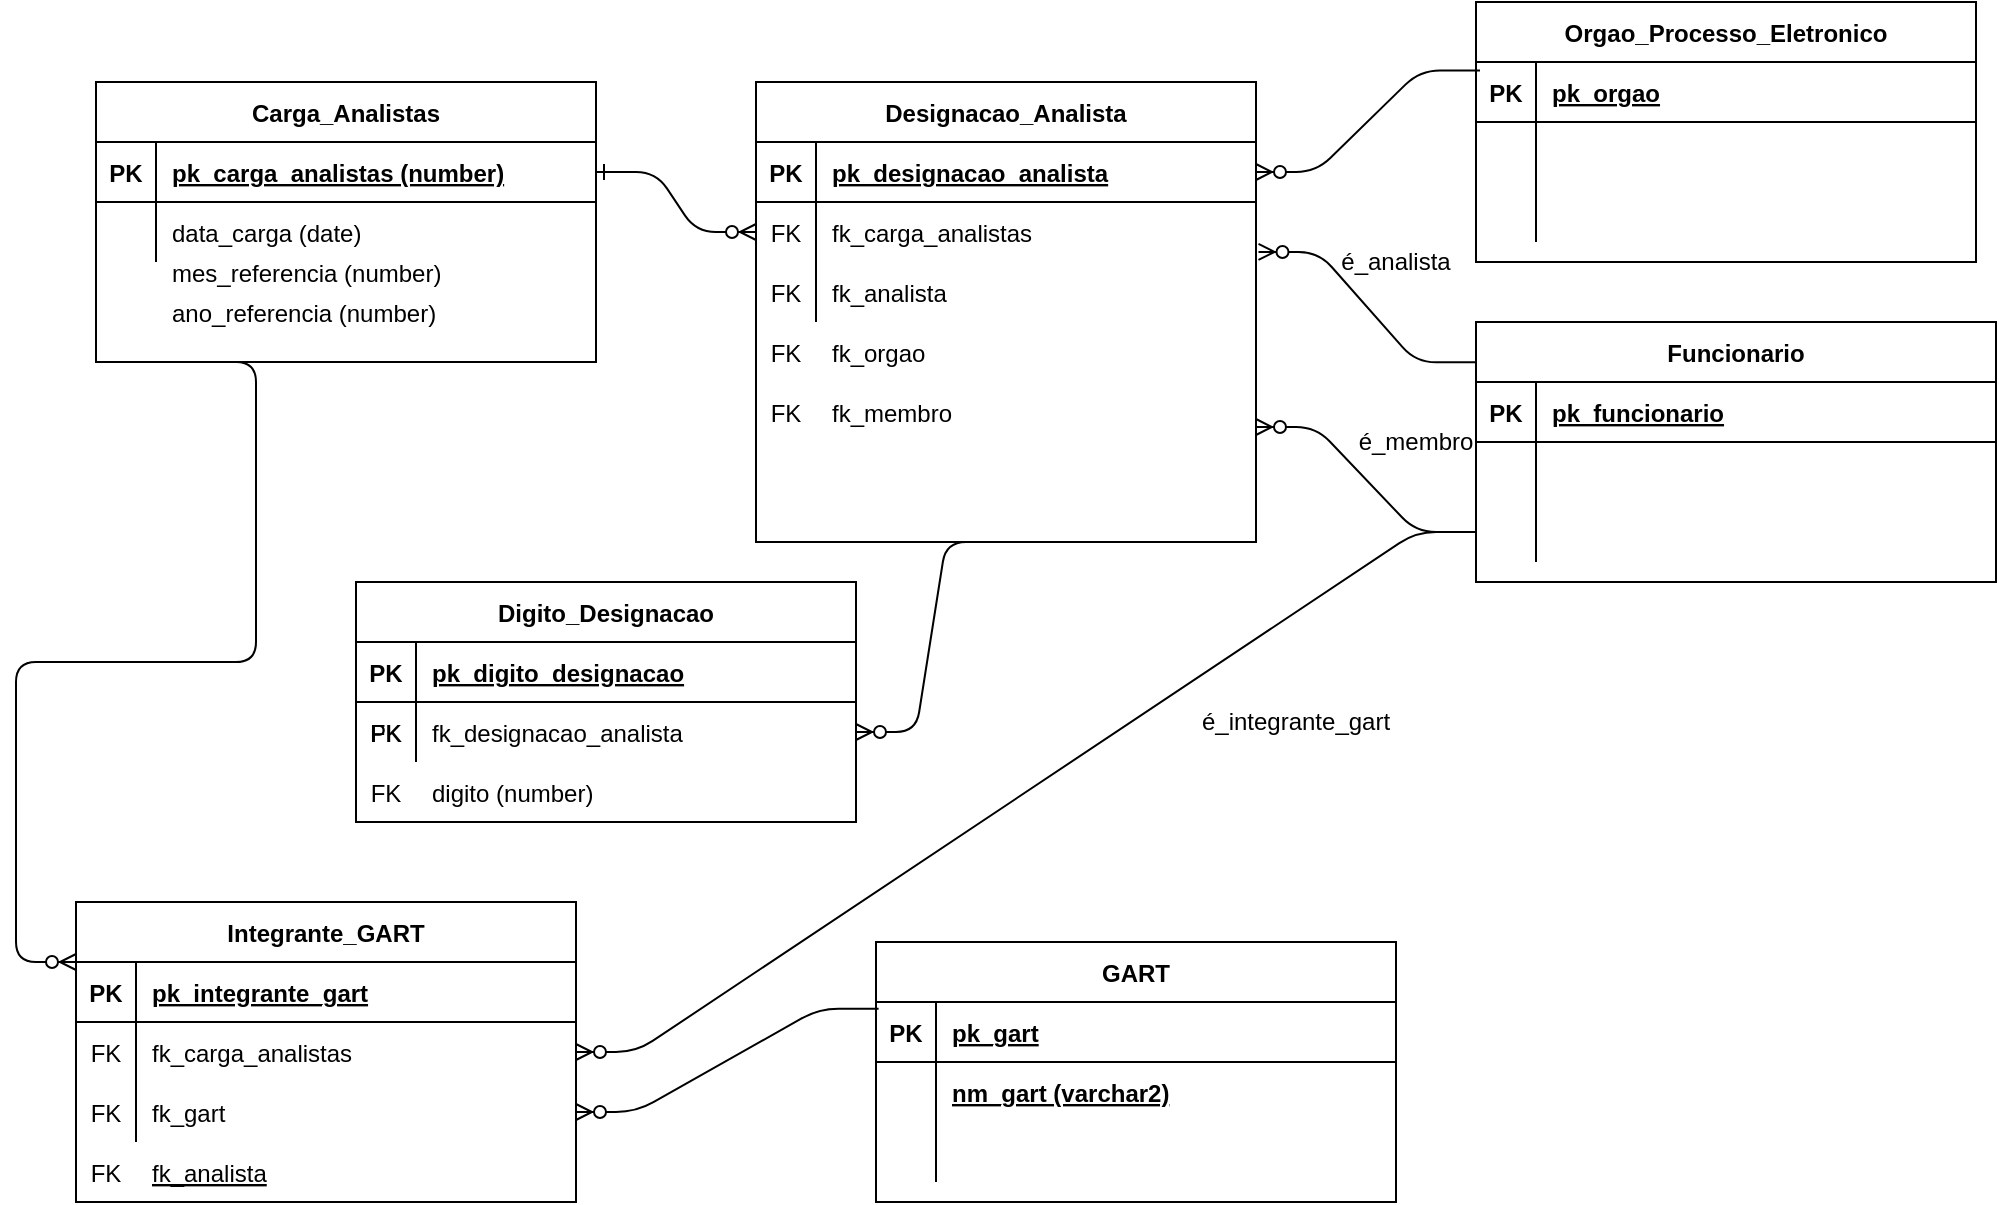 <mxfile version="14.2.7" type="github">
  <diagram id="R2lEEEUBdFMjLlhIrx00" name="Page-1">
    <mxGraphModel dx="1048" dy="436" grid="1" gridSize="10" guides="1" tooltips="1" connect="1" arrows="1" fold="1" page="1" pageScale="1" pageWidth="1169" pageHeight="827" math="0" shadow="0" extFonts="Permanent Marker^https://fonts.googleapis.com/css?family=Permanent+Marker">
      <root>
        <mxCell id="0" />
        <mxCell id="1" parent="0" />
        <mxCell id="O_Yg95A6slMmNf9EX-Gv-22" value="PK" style="shape=partialRectangle;overflow=hidden;connectable=0;fillColor=none;top=0;left=0;bottom=0;right=0;fontStyle=0;" vertex="1" parent="1">
          <mxGeometry x="250" y="430" width="30" height="30" as="geometry" />
        </mxCell>
        <mxCell id="C-vyLk0tnHw3VtMMgP7b-1" value="" style="edgeStyle=entityRelationEdgeStyle;endArrow=ERzeroToMany;startArrow=ERone;endFill=1;startFill=0;" parent="1" source="C-vyLk0tnHw3VtMMgP7b-24" target="C-vyLk0tnHw3VtMMgP7b-6" edge="1">
          <mxGeometry width="100" height="100" relative="1" as="geometry">
            <mxPoint x="340" y="720" as="sourcePoint" />
            <mxPoint x="440" y="620" as="targetPoint" />
          </mxGeometry>
        </mxCell>
        <mxCell id="C-vyLk0tnHw3VtMMgP7b-2" value="Designacao_Analista" style="shape=table;startSize=30;container=1;collapsible=1;childLayout=tableLayout;fixedRows=1;rowLines=0;fontStyle=1;align=center;resizeLast=1;" parent="1" vertex="1">
          <mxGeometry x="450" y="120" width="250" height="230" as="geometry" />
        </mxCell>
        <mxCell id="C-vyLk0tnHw3VtMMgP7b-3" value="" style="shape=partialRectangle;collapsible=0;dropTarget=0;pointerEvents=0;fillColor=none;points=[[0,0.5],[1,0.5]];portConstraint=eastwest;top=0;left=0;right=0;bottom=1;" parent="C-vyLk0tnHw3VtMMgP7b-2" vertex="1">
          <mxGeometry y="30" width="250" height="30" as="geometry" />
        </mxCell>
        <mxCell id="C-vyLk0tnHw3VtMMgP7b-4" value="PK" style="shape=partialRectangle;overflow=hidden;connectable=0;fillColor=none;top=0;left=0;bottom=0;right=0;fontStyle=1;" parent="C-vyLk0tnHw3VtMMgP7b-3" vertex="1">
          <mxGeometry width="30" height="30" as="geometry" />
        </mxCell>
        <mxCell id="C-vyLk0tnHw3VtMMgP7b-5" value="pk_designacao_analista" style="shape=partialRectangle;overflow=hidden;connectable=0;fillColor=none;top=0;left=0;bottom=0;right=0;align=left;spacingLeft=6;fontStyle=5;" parent="C-vyLk0tnHw3VtMMgP7b-3" vertex="1">
          <mxGeometry x="30" width="220" height="30" as="geometry" />
        </mxCell>
        <mxCell id="C-vyLk0tnHw3VtMMgP7b-6" value="" style="shape=partialRectangle;collapsible=0;dropTarget=0;pointerEvents=0;fillColor=none;points=[[0,0.5],[1,0.5]];portConstraint=eastwest;top=0;left=0;right=0;bottom=0;" parent="C-vyLk0tnHw3VtMMgP7b-2" vertex="1">
          <mxGeometry y="60" width="250" height="30" as="geometry" />
        </mxCell>
        <mxCell id="C-vyLk0tnHw3VtMMgP7b-7" value="FK" style="shape=partialRectangle;overflow=hidden;connectable=0;fillColor=none;top=0;left=0;bottom=0;right=0;" parent="C-vyLk0tnHw3VtMMgP7b-6" vertex="1">
          <mxGeometry width="30" height="30" as="geometry" />
        </mxCell>
        <mxCell id="C-vyLk0tnHw3VtMMgP7b-8" value="fk_carga_analistas" style="shape=partialRectangle;overflow=hidden;connectable=0;fillColor=none;top=0;left=0;bottom=0;right=0;align=left;spacingLeft=6;" parent="C-vyLk0tnHw3VtMMgP7b-6" vertex="1">
          <mxGeometry x="30" width="220" height="30" as="geometry" />
        </mxCell>
        <mxCell id="C-vyLk0tnHw3VtMMgP7b-9" value="" style="shape=partialRectangle;collapsible=0;dropTarget=0;pointerEvents=0;fillColor=none;points=[[0,0.5],[1,0.5]];portConstraint=eastwest;top=0;left=0;right=0;bottom=0;" parent="C-vyLk0tnHw3VtMMgP7b-2" vertex="1">
          <mxGeometry y="90" width="250" height="30" as="geometry" />
        </mxCell>
        <mxCell id="C-vyLk0tnHw3VtMMgP7b-10" value="" style="shape=partialRectangle;overflow=hidden;connectable=0;fillColor=none;top=0;left=0;bottom=0;right=0;" parent="C-vyLk0tnHw3VtMMgP7b-9" vertex="1">
          <mxGeometry width="30" height="30" as="geometry" />
        </mxCell>
        <mxCell id="C-vyLk0tnHw3VtMMgP7b-11" value="fk_analista" style="shape=partialRectangle;overflow=hidden;connectable=0;fillColor=none;top=0;left=0;bottom=0;right=0;align=left;spacingLeft=6;" parent="C-vyLk0tnHw3VtMMgP7b-9" vertex="1">
          <mxGeometry x="30" width="220" height="30" as="geometry" />
        </mxCell>
        <mxCell id="C-vyLk0tnHw3VtMMgP7b-13" value="Orgao_Processo_Eletronico" style="shape=table;startSize=30;container=1;collapsible=1;childLayout=tableLayout;fixedRows=1;rowLines=0;fontStyle=1;align=center;resizeLast=1;" parent="1" vertex="1">
          <mxGeometry x="810" y="80" width="250" height="130" as="geometry" />
        </mxCell>
        <mxCell id="C-vyLk0tnHw3VtMMgP7b-14" value="" style="shape=partialRectangle;collapsible=0;dropTarget=0;pointerEvents=0;fillColor=none;points=[[0,0.5],[1,0.5]];portConstraint=eastwest;top=0;left=0;right=0;bottom=1;" parent="C-vyLk0tnHw3VtMMgP7b-13" vertex="1">
          <mxGeometry y="30" width="250" height="30" as="geometry" />
        </mxCell>
        <mxCell id="C-vyLk0tnHw3VtMMgP7b-15" value="PK" style="shape=partialRectangle;overflow=hidden;connectable=0;fillColor=none;top=0;left=0;bottom=0;right=0;fontStyle=1;" parent="C-vyLk0tnHw3VtMMgP7b-14" vertex="1">
          <mxGeometry width="30" height="30" as="geometry" />
        </mxCell>
        <mxCell id="C-vyLk0tnHw3VtMMgP7b-16" value="pk_orgao" style="shape=partialRectangle;overflow=hidden;connectable=0;fillColor=none;top=0;left=0;bottom=0;right=0;align=left;spacingLeft=6;fontStyle=5;" parent="C-vyLk0tnHw3VtMMgP7b-14" vertex="1">
          <mxGeometry x="30" width="220" height="30" as="geometry" />
        </mxCell>
        <mxCell id="C-vyLk0tnHw3VtMMgP7b-17" value="" style="shape=partialRectangle;collapsible=0;dropTarget=0;pointerEvents=0;fillColor=none;points=[[0,0.5],[1,0.5]];portConstraint=eastwest;top=0;left=0;right=0;bottom=0;" parent="C-vyLk0tnHw3VtMMgP7b-13" vertex="1">
          <mxGeometry y="60" width="250" height="30" as="geometry" />
        </mxCell>
        <mxCell id="C-vyLk0tnHw3VtMMgP7b-18" value="" style="shape=partialRectangle;overflow=hidden;connectable=0;fillColor=none;top=0;left=0;bottom=0;right=0;" parent="C-vyLk0tnHw3VtMMgP7b-17" vertex="1">
          <mxGeometry width="30" height="30" as="geometry" />
        </mxCell>
        <mxCell id="C-vyLk0tnHw3VtMMgP7b-19" value="" style="shape=partialRectangle;overflow=hidden;connectable=0;fillColor=none;top=0;left=0;bottom=0;right=0;align=left;spacingLeft=6;" parent="C-vyLk0tnHw3VtMMgP7b-17" vertex="1">
          <mxGeometry x="30" width="220" height="30" as="geometry" />
        </mxCell>
        <mxCell id="C-vyLk0tnHw3VtMMgP7b-20" value="" style="shape=partialRectangle;collapsible=0;dropTarget=0;pointerEvents=0;fillColor=none;points=[[0,0.5],[1,0.5]];portConstraint=eastwest;top=0;left=0;right=0;bottom=0;" parent="C-vyLk0tnHw3VtMMgP7b-13" vertex="1">
          <mxGeometry y="90" width="250" height="30" as="geometry" />
        </mxCell>
        <mxCell id="C-vyLk0tnHw3VtMMgP7b-21" value="" style="shape=partialRectangle;overflow=hidden;connectable=0;fillColor=none;top=0;left=0;bottom=0;right=0;" parent="C-vyLk0tnHw3VtMMgP7b-20" vertex="1">
          <mxGeometry width="30" height="30" as="geometry" />
        </mxCell>
        <mxCell id="C-vyLk0tnHw3VtMMgP7b-22" value="" style="shape=partialRectangle;overflow=hidden;connectable=0;fillColor=none;top=0;left=0;bottom=0;right=0;align=left;spacingLeft=6;" parent="C-vyLk0tnHw3VtMMgP7b-20" vertex="1">
          <mxGeometry x="30" width="220" height="30" as="geometry" />
        </mxCell>
        <mxCell id="C-vyLk0tnHw3VtMMgP7b-23" value="Carga_Analistas" style="shape=table;startSize=30;container=1;collapsible=1;childLayout=tableLayout;fixedRows=1;rowLines=0;fontStyle=1;align=center;resizeLast=1;" parent="1" vertex="1">
          <mxGeometry x="120" y="120" width="250" height="140" as="geometry" />
        </mxCell>
        <mxCell id="C-vyLk0tnHw3VtMMgP7b-24" value="" style="shape=partialRectangle;collapsible=0;dropTarget=0;pointerEvents=0;fillColor=none;points=[[0,0.5],[1,0.5]];portConstraint=eastwest;top=0;left=0;right=0;bottom=1;" parent="C-vyLk0tnHw3VtMMgP7b-23" vertex="1">
          <mxGeometry y="30" width="250" height="30" as="geometry" />
        </mxCell>
        <mxCell id="C-vyLk0tnHw3VtMMgP7b-25" value="PK" style="shape=partialRectangle;overflow=hidden;connectable=0;fillColor=none;top=0;left=0;bottom=0;right=0;fontStyle=1;" parent="C-vyLk0tnHw3VtMMgP7b-24" vertex="1">
          <mxGeometry width="30" height="30" as="geometry" />
        </mxCell>
        <mxCell id="C-vyLk0tnHw3VtMMgP7b-26" value="pk_carga_analistas (number)" style="shape=partialRectangle;overflow=hidden;connectable=0;fillColor=none;top=0;left=0;bottom=0;right=0;align=left;spacingLeft=6;fontStyle=5;" parent="C-vyLk0tnHw3VtMMgP7b-24" vertex="1">
          <mxGeometry x="30" width="220" height="30" as="geometry" />
        </mxCell>
        <mxCell id="C-vyLk0tnHw3VtMMgP7b-27" value="" style="shape=partialRectangle;collapsible=0;dropTarget=0;pointerEvents=0;fillColor=none;points=[[0,0.5],[1,0.5]];portConstraint=eastwest;top=0;left=0;right=0;bottom=0;" parent="C-vyLk0tnHw3VtMMgP7b-23" vertex="1">
          <mxGeometry y="60" width="250" height="30" as="geometry" />
        </mxCell>
        <mxCell id="C-vyLk0tnHw3VtMMgP7b-28" value="" style="shape=partialRectangle;overflow=hidden;connectable=0;fillColor=none;top=0;left=0;bottom=0;right=0;" parent="C-vyLk0tnHw3VtMMgP7b-27" vertex="1">
          <mxGeometry width="30" height="30" as="geometry" />
        </mxCell>
        <mxCell id="C-vyLk0tnHw3VtMMgP7b-29" value="data_carga (date)" style="shape=partialRectangle;overflow=hidden;connectable=0;fillColor=none;top=0;left=0;bottom=0;right=0;align=left;spacingLeft=6;" parent="C-vyLk0tnHw3VtMMgP7b-27" vertex="1">
          <mxGeometry x="30" width="220" height="30" as="geometry" />
        </mxCell>
        <mxCell id="O_Yg95A6slMmNf9EX-Gv-1" value="Digito_Designacao" style="shape=table;startSize=30;container=1;collapsible=1;childLayout=tableLayout;fixedRows=1;rowLines=0;fontStyle=1;align=center;resizeLast=1;" vertex="1" parent="1">
          <mxGeometry x="250" y="370" width="250" height="120" as="geometry" />
        </mxCell>
        <mxCell id="O_Yg95A6slMmNf9EX-Gv-2" value="" style="shape=partialRectangle;collapsible=0;dropTarget=0;pointerEvents=0;fillColor=none;points=[[0,0.5],[1,0.5]];portConstraint=eastwest;top=0;left=0;right=0;bottom=1;" vertex="1" parent="O_Yg95A6slMmNf9EX-Gv-1">
          <mxGeometry y="30" width="250" height="30" as="geometry" />
        </mxCell>
        <mxCell id="O_Yg95A6slMmNf9EX-Gv-3" value="PK" style="shape=partialRectangle;overflow=hidden;connectable=0;fillColor=none;top=0;left=0;bottom=0;right=0;fontStyle=1;" vertex="1" parent="O_Yg95A6slMmNf9EX-Gv-2">
          <mxGeometry width="30" height="30" as="geometry" />
        </mxCell>
        <mxCell id="O_Yg95A6slMmNf9EX-Gv-4" value="pk_digito_designacao" style="shape=partialRectangle;overflow=hidden;connectable=0;fillColor=none;top=0;left=0;bottom=0;right=0;align=left;spacingLeft=6;fontStyle=5;" vertex="1" parent="O_Yg95A6slMmNf9EX-Gv-2">
          <mxGeometry x="30" width="220" height="30" as="geometry" />
        </mxCell>
        <mxCell id="O_Yg95A6slMmNf9EX-Gv-5" value="" style="shape=partialRectangle;collapsible=0;dropTarget=0;pointerEvents=0;fillColor=none;points=[[0,0.5],[1,0.5]];portConstraint=eastwest;top=0;left=0;right=0;bottom=0;" vertex="1" parent="O_Yg95A6slMmNf9EX-Gv-1">
          <mxGeometry y="60" width="250" height="30" as="geometry" />
        </mxCell>
        <mxCell id="O_Yg95A6slMmNf9EX-Gv-6" value="FK" style="shape=partialRectangle;overflow=hidden;connectable=0;fillColor=none;top=0;left=0;bottom=0;right=0;" vertex="1" parent="O_Yg95A6slMmNf9EX-Gv-5">
          <mxGeometry width="30" height="30" as="geometry" />
        </mxCell>
        <mxCell id="O_Yg95A6slMmNf9EX-Gv-7" value="fk_designacao_analista" style="shape=partialRectangle;overflow=hidden;connectable=0;fillColor=none;top=0;left=0;bottom=0;right=0;align=left;spacingLeft=6;" vertex="1" parent="O_Yg95A6slMmNf9EX-Gv-5">
          <mxGeometry x="30" width="220" height="30" as="geometry" />
        </mxCell>
        <mxCell id="O_Yg95A6slMmNf9EX-Gv-8" value="" style="edgeStyle=entityRelationEdgeStyle;fontSize=12;html=1;endArrow=ERzeroToMany;endFill=1;exitX=0.008;exitY=0.14;exitDx=0;exitDy=0;exitPerimeter=0;entryX=1;entryY=0.5;entryDx=0;entryDy=0;" edge="1" parent="1" source="C-vyLk0tnHw3VtMMgP7b-14" target="C-vyLk0tnHw3VtMMgP7b-3">
          <mxGeometry width="100" height="100" relative="1" as="geometry">
            <mxPoint x="570" y="310" as="sourcePoint" />
            <mxPoint x="670" y="210" as="targetPoint" />
          </mxGeometry>
        </mxCell>
        <mxCell id="O_Yg95A6slMmNf9EX-Gv-9" value="Funcionario" style="shape=table;startSize=30;container=1;collapsible=1;childLayout=tableLayout;fixedRows=1;rowLines=0;fontStyle=1;align=center;resizeLast=1;" vertex="1" parent="1">
          <mxGeometry x="810" y="240" width="260" height="130" as="geometry" />
        </mxCell>
        <mxCell id="O_Yg95A6slMmNf9EX-Gv-10" value="" style="shape=partialRectangle;collapsible=0;dropTarget=0;pointerEvents=0;fillColor=none;points=[[0,0.5],[1,0.5]];portConstraint=eastwest;top=0;left=0;right=0;bottom=1;" vertex="1" parent="O_Yg95A6slMmNf9EX-Gv-9">
          <mxGeometry y="30" width="260" height="30" as="geometry" />
        </mxCell>
        <mxCell id="O_Yg95A6slMmNf9EX-Gv-11" value="PK" style="shape=partialRectangle;overflow=hidden;connectable=0;fillColor=none;top=0;left=0;bottom=0;right=0;fontStyle=1;" vertex="1" parent="O_Yg95A6slMmNf9EX-Gv-10">
          <mxGeometry width="30" height="30" as="geometry" />
        </mxCell>
        <mxCell id="O_Yg95A6slMmNf9EX-Gv-12" value="pk_funcionario" style="shape=partialRectangle;overflow=hidden;connectable=0;fillColor=none;top=0;left=0;bottom=0;right=0;align=left;spacingLeft=6;fontStyle=5;" vertex="1" parent="O_Yg95A6slMmNf9EX-Gv-10">
          <mxGeometry x="30" width="230" height="30" as="geometry" />
        </mxCell>
        <mxCell id="O_Yg95A6slMmNf9EX-Gv-13" value="" style="shape=partialRectangle;collapsible=0;dropTarget=0;pointerEvents=0;fillColor=none;points=[[0,0.5],[1,0.5]];portConstraint=eastwest;top=0;left=0;right=0;bottom=0;" vertex="1" parent="O_Yg95A6slMmNf9EX-Gv-9">
          <mxGeometry y="60" width="260" height="30" as="geometry" />
        </mxCell>
        <mxCell id="O_Yg95A6slMmNf9EX-Gv-14" value="" style="shape=partialRectangle;overflow=hidden;connectable=0;fillColor=none;top=0;left=0;bottom=0;right=0;" vertex="1" parent="O_Yg95A6slMmNf9EX-Gv-13">
          <mxGeometry width="30" height="30" as="geometry" />
        </mxCell>
        <mxCell id="O_Yg95A6slMmNf9EX-Gv-15" value="" style="shape=partialRectangle;overflow=hidden;connectable=0;fillColor=none;top=0;left=0;bottom=0;right=0;align=left;spacingLeft=6;" vertex="1" parent="O_Yg95A6slMmNf9EX-Gv-13">
          <mxGeometry x="30" width="230" height="30" as="geometry" />
        </mxCell>
        <mxCell id="O_Yg95A6slMmNf9EX-Gv-16" value="" style="shape=partialRectangle;collapsible=0;dropTarget=0;pointerEvents=0;fillColor=none;points=[[0,0.5],[1,0.5]];portConstraint=eastwest;top=0;left=0;right=0;bottom=0;" vertex="1" parent="O_Yg95A6slMmNf9EX-Gv-9">
          <mxGeometry y="90" width="260" height="30" as="geometry" />
        </mxCell>
        <mxCell id="O_Yg95A6slMmNf9EX-Gv-17" value="" style="shape=partialRectangle;overflow=hidden;connectable=0;fillColor=none;top=0;left=0;bottom=0;right=0;" vertex="1" parent="O_Yg95A6slMmNf9EX-Gv-16">
          <mxGeometry width="30" height="30" as="geometry" />
        </mxCell>
        <mxCell id="O_Yg95A6slMmNf9EX-Gv-18" value="" style="shape=partialRectangle;overflow=hidden;connectable=0;fillColor=none;top=0;left=0;bottom=0;right=0;align=left;spacingLeft=6;" vertex="1" parent="O_Yg95A6slMmNf9EX-Gv-16">
          <mxGeometry x="30" width="230" height="30" as="geometry" />
        </mxCell>
        <mxCell id="O_Yg95A6slMmNf9EX-Gv-19" value="" style="edgeStyle=entityRelationEdgeStyle;fontSize=12;html=1;endArrow=ERzeroToMany;endFill=1;exitX=0;exitY=0.155;exitDx=0;exitDy=0;exitPerimeter=0;entryX=1.005;entryY=0.833;entryDx=0;entryDy=0;entryPerimeter=0;" edge="1" parent="1" source="O_Yg95A6slMmNf9EX-Gv-9" target="C-vyLk0tnHw3VtMMgP7b-6">
          <mxGeometry width="100" height="100" relative="1" as="geometry">
            <mxPoint x="680" y="310" as="sourcePoint" />
            <mxPoint x="780" y="210" as="targetPoint" />
          </mxGeometry>
        </mxCell>
        <mxCell id="O_Yg95A6slMmNf9EX-Gv-20" value="FK" style="shape=partialRectangle;overflow=hidden;connectable=0;fillColor=none;top=0;left=0;bottom=0;right=0;" vertex="1" parent="1">
          <mxGeometry x="450" y="210" width="30" height="30" as="geometry" />
        </mxCell>
        <mxCell id="O_Yg95A6slMmNf9EX-Gv-24" value="digito (number)" style="shape=partialRectangle;overflow=hidden;connectable=0;fillColor=none;top=0;left=0;bottom=0;right=0;align=left;spacingLeft=6;" vertex="1" parent="1">
          <mxGeometry x="280" y="460" width="220" height="30" as="geometry" />
        </mxCell>
        <mxCell id="O_Yg95A6slMmNf9EX-Gv-25" value="" style="edgeStyle=entityRelationEdgeStyle;fontSize=12;html=1;endArrow=ERzeroToMany;endFill=1;exitX=0.5;exitY=1;exitDx=0;exitDy=0;" edge="1" parent="1" source="C-vyLk0tnHw3VtMMgP7b-2" target="O_Yg95A6slMmNf9EX-Gv-5">
          <mxGeometry width="100" height="100" relative="1" as="geometry">
            <mxPoint x="650" y="350" as="sourcePoint" />
            <mxPoint x="370" y="360" as="targetPoint" />
          </mxGeometry>
        </mxCell>
        <mxCell id="O_Yg95A6slMmNf9EX-Gv-28" value="é_analista" style="text;html=1;strokeColor=none;fillColor=none;align=center;verticalAlign=middle;whiteSpace=wrap;rounded=0;" vertex="1" parent="1">
          <mxGeometry x="750" y="200" width="40" height="20" as="geometry" />
        </mxCell>
        <mxCell id="O_Yg95A6slMmNf9EX-Gv-30" value="" style="edgeStyle=entityRelationEdgeStyle;fontSize=12;html=1;endArrow=ERzeroToMany;endFill=1;exitX=0;exitY=0.5;exitDx=0;exitDy=0;entryX=1;entryY=0.75;entryDx=0;entryDy=0;" edge="1" parent="1" source="O_Yg95A6slMmNf9EX-Gv-16" target="C-vyLk0tnHw3VtMMgP7b-2">
          <mxGeometry width="100" height="100" relative="1" as="geometry">
            <mxPoint x="780" y="340" as="sourcePoint" />
            <mxPoint x="700" y="310" as="targetPoint" />
          </mxGeometry>
        </mxCell>
        <mxCell id="O_Yg95A6slMmNf9EX-Gv-32" value="é_membro" style="text;html=1;strokeColor=none;fillColor=none;align=center;verticalAlign=middle;whiteSpace=wrap;rounded=0;" vertex="1" parent="1">
          <mxGeometry x="760" y="290" width="40" height="20" as="geometry" />
        </mxCell>
        <mxCell id="O_Yg95A6slMmNf9EX-Gv-34" value="fk_orgao" style="shape=partialRectangle;overflow=hidden;connectable=0;fillColor=none;top=0;left=0;bottom=0;right=0;align=left;spacingLeft=6;" vertex="1" parent="1">
          <mxGeometry x="480" y="240" width="220" height="30" as="geometry" />
        </mxCell>
        <mxCell id="O_Yg95A6slMmNf9EX-Gv-35" value="FK" style="shape=partialRectangle;overflow=hidden;connectable=0;fillColor=none;top=0;left=0;bottom=0;right=0;" vertex="1" parent="1">
          <mxGeometry x="450" y="240" width="30" height="30" as="geometry" />
        </mxCell>
        <mxCell id="O_Yg95A6slMmNf9EX-Gv-36" value="GART" style="shape=table;startSize=30;container=1;collapsible=1;childLayout=tableLayout;fixedRows=1;rowLines=0;fontStyle=1;align=center;resizeLast=1;" vertex="1" parent="1">
          <mxGeometry x="510" y="550" width="260" height="130" as="geometry" />
        </mxCell>
        <mxCell id="O_Yg95A6slMmNf9EX-Gv-37" value="" style="shape=partialRectangle;collapsible=0;dropTarget=0;pointerEvents=0;fillColor=none;points=[[0,0.5],[1,0.5]];portConstraint=eastwest;top=0;left=0;right=0;bottom=1;" vertex="1" parent="O_Yg95A6slMmNf9EX-Gv-36">
          <mxGeometry y="30" width="260" height="30" as="geometry" />
        </mxCell>
        <mxCell id="O_Yg95A6slMmNf9EX-Gv-38" value="PK" style="shape=partialRectangle;overflow=hidden;connectable=0;fillColor=none;top=0;left=0;bottom=0;right=0;fontStyle=1;" vertex="1" parent="O_Yg95A6slMmNf9EX-Gv-37">
          <mxGeometry width="30" height="30" as="geometry" />
        </mxCell>
        <mxCell id="O_Yg95A6slMmNf9EX-Gv-39" value="pk_gart" style="shape=partialRectangle;overflow=hidden;connectable=0;fillColor=none;top=0;left=0;bottom=0;right=0;align=left;spacingLeft=6;fontStyle=5;" vertex="1" parent="O_Yg95A6slMmNf9EX-Gv-37">
          <mxGeometry x="30" width="230" height="30" as="geometry" />
        </mxCell>
        <mxCell id="O_Yg95A6slMmNf9EX-Gv-40" value="" style="shape=partialRectangle;collapsible=0;dropTarget=0;pointerEvents=0;fillColor=none;points=[[0,0.5],[1,0.5]];portConstraint=eastwest;top=0;left=0;right=0;bottom=0;" vertex="1" parent="O_Yg95A6slMmNf9EX-Gv-36">
          <mxGeometry y="60" width="260" height="30" as="geometry" />
        </mxCell>
        <mxCell id="O_Yg95A6slMmNf9EX-Gv-41" value="" style="shape=partialRectangle;overflow=hidden;connectable=0;fillColor=none;top=0;left=0;bottom=0;right=0;" vertex="1" parent="O_Yg95A6slMmNf9EX-Gv-40">
          <mxGeometry width="30" height="30" as="geometry" />
        </mxCell>
        <mxCell id="O_Yg95A6slMmNf9EX-Gv-42" value="" style="shape=partialRectangle;overflow=hidden;connectable=0;fillColor=none;top=0;left=0;bottom=0;right=0;align=left;spacingLeft=6;" vertex="1" parent="O_Yg95A6slMmNf9EX-Gv-40">
          <mxGeometry x="30" width="230" height="30" as="geometry" />
        </mxCell>
        <mxCell id="O_Yg95A6slMmNf9EX-Gv-43" value="" style="shape=partialRectangle;collapsible=0;dropTarget=0;pointerEvents=0;fillColor=none;points=[[0,0.5],[1,0.5]];portConstraint=eastwest;top=0;left=0;right=0;bottom=0;" vertex="1" parent="O_Yg95A6slMmNf9EX-Gv-36">
          <mxGeometry y="90" width="260" height="30" as="geometry" />
        </mxCell>
        <mxCell id="O_Yg95A6slMmNf9EX-Gv-44" value="" style="shape=partialRectangle;overflow=hidden;connectable=0;fillColor=none;top=0;left=0;bottom=0;right=0;" vertex="1" parent="O_Yg95A6slMmNf9EX-Gv-43">
          <mxGeometry width="30" height="30" as="geometry" />
        </mxCell>
        <mxCell id="O_Yg95A6slMmNf9EX-Gv-45" value="" style="shape=partialRectangle;overflow=hidden;connectable=0;fillColor=none;top=0;left=0;bottom=0;right=0;align=left;spacingLeft=6;" vertex="1" parent="O_Yg95A6slMmNf9EX-Gv-43">
          <mxGeometry x="30" width="230" height="30" as="geometry" />
        </mxCell>
        <mxCell id="O_Yg95A6slMmNf9EX-Gv-46" value="Integrante_GART" style="shape=table;startSize=30;container=1;collapsible=1;childLayout=tableLayout;fixedRows=1;rowLines=0;fontStyle=1;align=center;resizeLast=1;" vertex="1" parent="1">
          <mxGeometry x="110" y="530" width="250" height="150" as="geometry" />
        </mxCell>
        <mxCell id="O_Yg95A6slMmNf9EX-Gv-47" value="" style="shape=partialRectangle;collapsible=0;dropTarget=0;pointerEvents=0;fillColor=none;points=[[0,0.5],[1,0.5]];portConstraint=eastwest;top=0;left=0;right=0;bottom=1;" vertex="1" parent="O_Yg95A6slMmNf9EX-Gv-46">
          <mxGeometry y="30" width="250" height="30" as="geometry" />
        </mxCell>
        <mxCell id="O_Yg95A6slMmNf9EX-Gv-48" value="PK" style="shape=partialRectangle;overflow=hidden;connectable=0;fillColor=none;top=0;left=0;bottom=0;right=0;fontStyle=1;" vertex="1" parent="O_Yg95A6slMmNf9EX-Gv-47">
          <mxGeometry width="30" height="30" as="geometry" />
        </mxCell>
        <mxCell id="O_Yg95A6slMmNf9EX-Gv-49" value="pk_integrante_gart" style="shape=partialRectangle;overflow=hidden;connectable=0;fillColor=none;top=0;left=0;bottom=0;right=0;align=left;spacingLeft=6;fontStyle=5;" vertex="1" parent="O_Yg95A6slMmNf9EX-Gv-47">
          <mxGeometry x="30" width="220" height="30" as="geometry" />
        </mxCell>
        <mxCell id="O_Yg95A6slMmNf9EX-Gv-50" value="" style="shape=partialRectangle;collapsible=0;dropTarget=0;pointerEvents=0;fillColor=none;points=[[0,0.5],[1,0.5]];portConstraint=eastwest;top=0;left=0;right=0;bottom=0;" vertex="1" parent="O_Yg95A6slMmNf9EX-Gv-46">
          <mxGeometry y="60" width="250" height="30" as="geometry" />
        </mxCell>
        <mxCell id="O_Yg95A6slMmNf9EX-Gv-51" value="" style="shape=partialRectangle;overflow=hidden;connectable=0;fillColor=none;top=0;left=0;bottom=0;right=0;" vertex="1" parent="O_Yg95A6slMmNf9EX-Gv-50">
          <mxGeometry width="30" height="30" as="geometry" />
        </mxCell>
        <mxCell id="O_Yg95A6slMmNf9EX-Gv-52" value="" style="shape=partialRectangle;overflow=hidden;connectable=0;fillColor=none;top=0;left=0;bottom=0;right=0;align=left;spacingLeft=6;" vertex="1" parent="O_Yg95A6slMmNf9EX-Gv-50">
          <mxGeometry x="30" width="220" height="30" as="geometry" />
        </mxCell>
        <mxCell id="O_Yg95A6slMmNf9EX-Gv-53" value="" style="shape=partialRectangle;collapsible=0;dropTarget=0;pointerEvents=0;fillColor=none;points=[[0,0.5],[1,0.5]];portConstraint=eastwest;top=0;left=0;right=0;bottom=0;" vertex="1" parent="O_Yg95A6slMmNf9EX-Gv-46">
          <mxGeometry y="90" width="250" height="30" as="geometry" />
        </mxCell>
        <mxCell id="O_Yg95A6slMmNf9EX-Gv-54" value="" style="shape=partialRectangle;overflow=hidden;connectable=0;fillColor=none;top=0;left=0;bottom=0;right=0;" vertex="1" parent="O_Yg95A6slMmNf9EX-Gv-53">
          <mxGeometry width="30" height="30" as="geometry" />
        </mxCell>
        <mxCell id="O_Yg95A6slMmNf9EX-Gv-55" value="" style="shape=partialRectangle;overflow=hidden;connectable=0;fillColor=none;top=0;left=0;bottom=0;right=0;align=left;spacingLeft=6;" vertex="1" parent="O_Yg95A6slMmNf9EX-Gv-53">
          <mxGeometry x="30" width="220" height="30" as="geometry" />
        </mxCell>
        <mxCell id="O_Yg95A6slMmNf9EX-Gv-57" value="" style="edgeStyle=entityRelationEdgeStyle;fontSize=12;html=1;endArrow=ERzeroToMany;endFill=1;entryX=1;entryY=0.5;entryDx=0;entryDy=0;exitX=0.005;exitY=0.113;exitDx=0;exitDy=0;exitPerimeter=0;" edge="1" parent="1" source="O_Yg95A6slMmNf9EX-Gv-37" target="O_Yg95A6slMmNf9EX-Gv-53">
          <mxGeometry width="100" height="100" relative="1" as="geometry">
            <mxPoint x="1070" y="690" as="sourcePoint" />
            <mxPoint x="1180" y="580" as="targetPoint" />
          </mxGeometry>
        </mxCell>
        <mxCell id="O_Yg95A6slMmNf9EX-Gv-58" value="nm_gart (varchar2)" style="shape=partialRectangle;overflow=hidden;connectable=0;fillColor=none;top=0;left=0;bottom=0;right=0;align=left;spacingLeft=6;fontStyle=5;" vertex="1" parent="1">
          <mxGeometry x="540" y="610" width="230" height="30" as="geometry" />
        </mxCell>
        <mxCell id="O_Yg95A6slMmNf9EX-Gv-60" value="fk_analista" style="shape=partialRectangle;overflow=hidden;connectable=0;fillColor=none;top=0;left=0;bottom=0;right=0;align=left;spacingLeft=6;fontStyle=4;" vertex="1" parent="1">
          <mxGeometry x="140" y="650" width="230" height="30" as="geometry" />
        </mxCell>
        <mxCell id="O_Yg95A6slMmNf9EX-Gv-63" value="é_integrante_gart" style="text;html=1;strokeColor=none;fillColor=none;align=center;verticalAlign=middle;whiteSpace=wrap;rounded=0;" vertex="1" parent="1">
          <mxGeometry x="700" y="430" width="40" height="20" as="geometry" />
        </mxCell>
        <mxCell id="O_Yg95A6slMmNf9EX-Gv-64" value="FK" style="shape=partialRectangle;overflow=hidden;connectable=0;fillColor=none;top=0;left=0;bottom=0;right=0;" vertex="1" parent="1">
          <mxGeometry x="450" y="270" width="30" height="30" as="geometry" />
        </mxCell>
        <mxCell id="O_Yg95A6slMmNf9EX-Gv-65" value="fk_membro" style="shape=partialRectangle;overflow=hidden;connectable=0;fillColor=none;top=0;left=0;bottom=0;right=0;align=left;spacingLeft=6;" vertex="1" parent="1">
          <mxGeometry x="480" y="270" width="220" height="30" as="geometry" />
        </mxCell>
        <mxCell id="O_Yg95A6slMmNf9EX-Gv-66" value="mes_referencia (number)" style="shape=partialRectangle;overflow=hidden;connectable=0;fillColor=none;top=0;left=0;bottom=0;right=0;align=left;spacingLeft=6;" vertex="1" parent="1">
          <mxGeometry x="150" y="200" width="220" height="30" as="geometry" />
        </mxCell>
        <mxCell id="O_Yg95A6slMmNf9EX-Gv-67" value="ano_referencia (number)" style="shape=partialRectangle;overflow=hidden;connectable=0;fillColor=none;top=0;left=0;bottom=0;right=0;align=left;spacingLeft=6;" vertex="1" parent="1">
          <mxGeometry x="150" y="220" width="220" height="30" as="geometry" />
        </mxCell>
        <mxCell id="O_Yg95A6slMmNf9EX-Gv-68" value="FK" style="shape=partialRectangle;overflow=hidden;connectable=0;fillColor=none;top=0;left=0;bottom=0;right=0;" vertex="1" parent="1">
          <mxGeometry x="250" y="460" width="30" height="30" as="geometry" />
        </mxCell>
        <mxCell id="O_Yg95A6slMmNf9EX-Gv-69" value="" style="edgeStyle=entityRelationEdgeStyle;fontSize=12;html=1;endArrow=ERzeroToMany;endFill=1;" edge="1" parent="1">
          <mxGeometry width="100" height="100" relative="1" as="geometry">
            <mxPoint x="170" y="260" as="sourcePoint" />
            <mxPoint x="110" y="560" as="targetPoint" />
          </mxGeometry>
        </mxCell>
        <mxCell id="O_Yg95A6slMmNf9EX-Gv-70" value="fk_carga_analistas" style="shape=partialRectangle;overflow=hidden;connectable=0;fillColor=none;top=0;left=0;bottom=0;right=0;align=left;spacingLeft=6;" vertex="1" parent="1">
          <mxGeometry x="140" y="590" width="220" height="30" as="geometry" />
        </mxCell>
        <mxCell id="O_Yg95A6slMmNf9EX-Gv-74" value="FK" style="shape=partialRectangle;overflow=hidden;connectable=0;fillColor=none;top=0;left=0;bottom=0;right=0;" vertex="1" parent="1">
          <mxGeometry x="110" y="590" width="30" height="30" as="geometry" />
        </mxCell>
        <mxCell id="O_Yg95A6slMmNf9EX-Gv-75" value="fk_gart" style="shape=partialRectangle;overflow=hidden;connectable=0;fillColor=none;top=0;left=0;bottom=0;right=0;align=left;spacingLeft=6;" vertex="1" parent="1">
          <mxGeometry x="140" y="620" width="220" height="30" as="geometry" />
        </mxCell>
        <mxCell id="O_Yg95A6slMmNf9EX-Gv-76" value="FK" style="shape=partialRectangle;overflow=hidden;connectable=0;fillColor=none;top=0;left=0;bottom=0;right=0;" vertex="1" parent="1">
          <mxGeometry x="110" y="620" width="30" height="30" as="geometry" />
        </mxCell>
        <mxCell id="O_Yg95A6slMmNf9EX-Gv-77" value="FK" style="shape=partialRectangle;overflow=hidden;connectable=0;fillColor=none;top=0;left=0;bottom=0;right=0;" vertex="1" parent="1">
          <mxGeometry x="110" y="650" width="30" height="30" as="geometry" />
        </mxCell>
        <mxCell id="O_Yg95A6slMmNf9EX-Gv-79" value="" style="edgeStyle=entityRelationEdgeStyle;fontSize=12;html=1;endArrow=ERzeroToMany;endFill=1;" edge="1" parent="1" source="O_Yg95A6slMmNf9EX-Gv-16" target="O_Yg95A6slMmNf9EX-Gv-46">
          <mxGeometry width="100" height="100" relative="1" as="geometry">
            <mxPoint x="890" y="400" as="sourcePoint" />
            <mxPoint x="360" y="670" as="targetPoint" />
          </mxGeometry>
        </mxCell>
      </root>
    </mxGraphModel>
  </diagram>
</mxfile>
